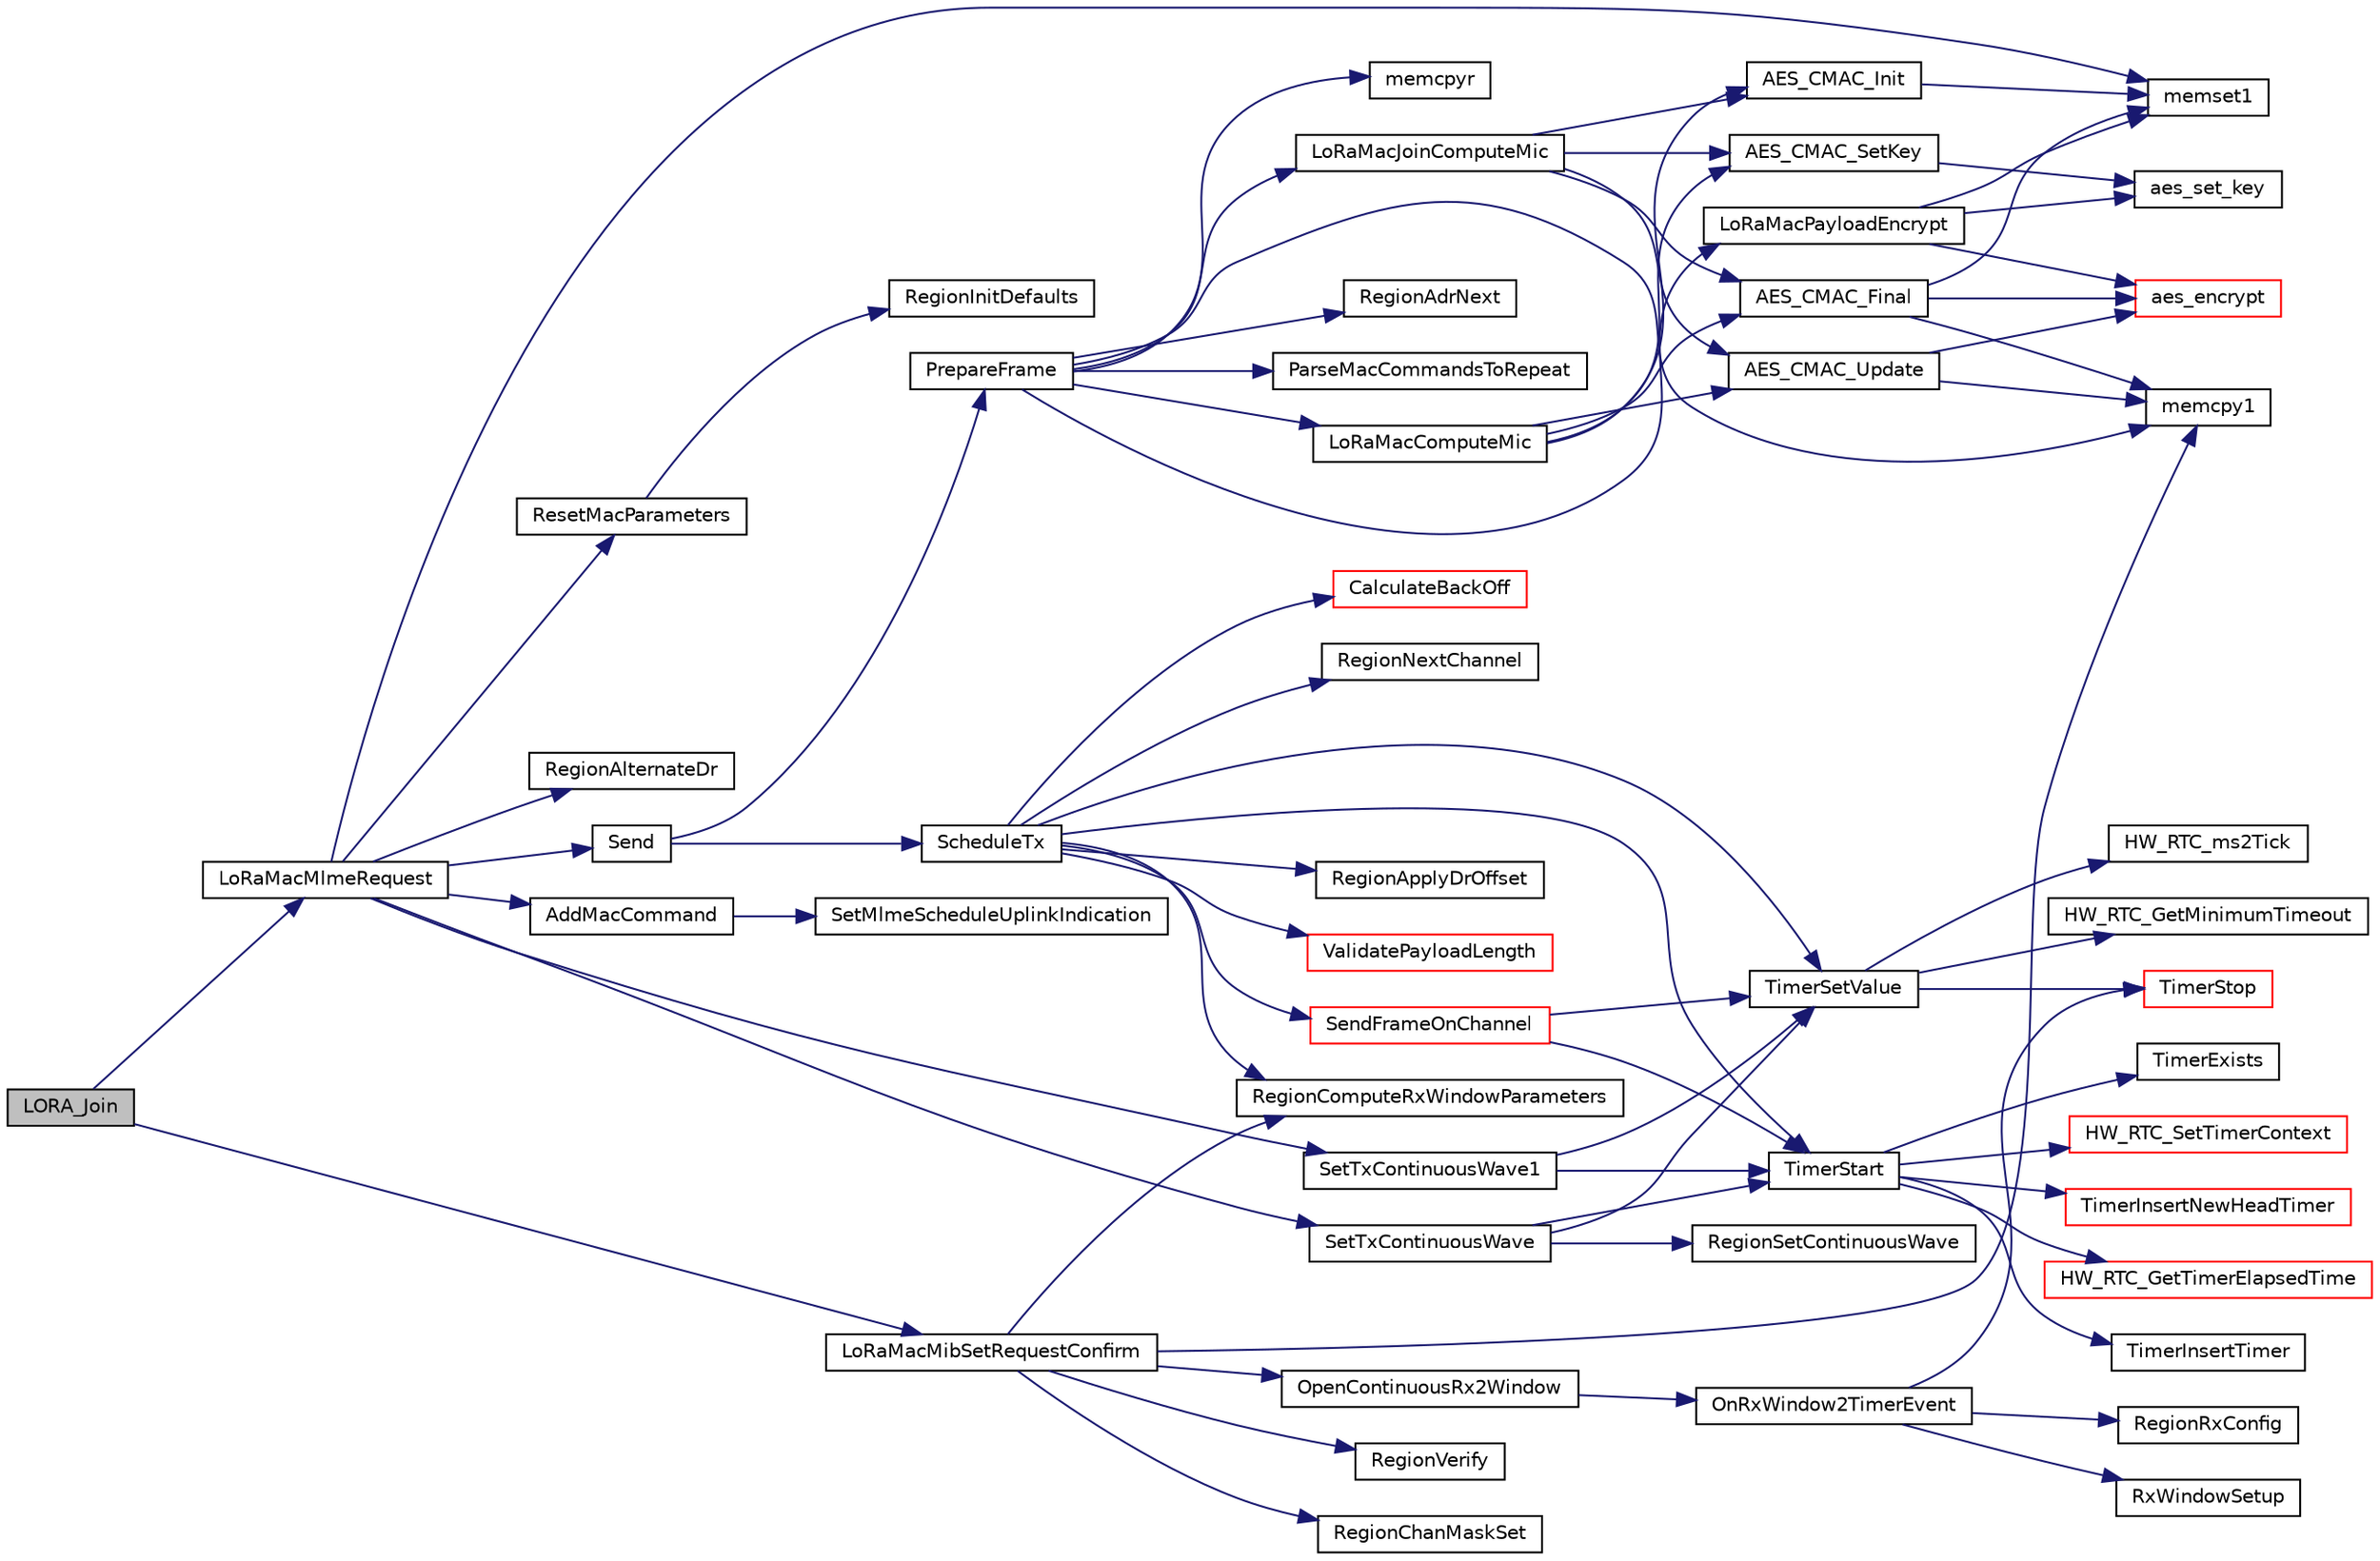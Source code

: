 digraph "LORA_Join"
{
  edge [fontname="Helvetica",fontsize="10",labelfontname="Helvetica",labelfontsize="10"];
  node [fontname="Helvetica",fontsize="10",shape=record];
  rankdir="LR";
  Node120 [label="LORA_Join",height=0.2,width=0.4,color="black", fillcolor="grey75", style="filled", fontcolor="black"];
  Node120 -> Node121 [color="midnightblue",fontsize="10",style="solid"];
  Node121 [label="LoRaMacMlmeRequest",height=0.2,width=0.4,color="black", fillcolor="white", style="filled",URL="$group___l_o_r_a_m_a_c.html#ga097113f30feecc17c780940ff74af33e",tooltip="LoRaMAC MLME-Request "];
  Node121 -> Node122 [color="midnightblue",fontsize="10",style="solid"];
  Node122 [label="memset1",height=0.2,width=0.4,color="black", fillcolor="white", style="filled",URL="$utilities_8c.html#a272ed6d691263d9762c98ed720b1fa3a",tooltip="Set size elements of dst array with value "];
  Node121 -> Node123 [color="midnightblue",fontsize="10",style="solid"];
  Node123 [label="ResetMacParameters",height=0.2,width=0.4,color="black", fillcolor="white", style="filled",URL="$_lo_ra_mac_8c.html#a43cd9df3787bdfb6062206215745e473",tooltip="Resets MAC specific parameters to default "];
  Node123 -> Node124 [color="midnightblue",fontsize="10",style="solid"];
  Node124 [label="RegionInitDefaults",height=0.2,width=0.4,color="black", fillcolor="white", style="filled",URL="$group___r_e_g_i_o_n.html#ga54b1b27a8431cd146b4dc33a894ee6db",tooltip="Initializes the channels masks and the channels. "];
  Node121 -> Node125 [color="midnightblue",fontsize="10",style="solid"];
  Node125 [label="RegionAlternateDr",height=0.2,width=0.4,color="black", fillcolor="white", style="filled",URL="$group___r_e_g_i_o_n.html#ga28f24373a279e7665ceb6cd4be30f558",tooltip="Alternates the datarate of the channel for the join request. "];
  Node121 -> Node126 [color="midnightblue",fontsize="10",style="solid"];
  Node126 [label="Send",height=0.2,width=0.4,color="black", fillcolor="white", style="filled",URL="$_lo_ra_mac_8c.html#a1d5d30b5cbe0349bab89375480c377bf",tooltip="LoRaMAC layer generic send frame "];
  Node126 -> Node127 [color="midnightblue",fontsize="10",style="solid"];
  Node127 [label="PrepareFrame",height=0.2,width=0.4,color="black", fillcolor="white", style="filled",URL="$_lo_ra_mac_8c.html#a1c2e41a970de949b0b59a8177cb8ef29",tooltip="LoRaMAC layer frame buffer initialization "];
  Node127 -> Node128 [color="midnightblue",fontsize="10",style="solid"];
  Node128 [label="memcpyr",height=0.2,width=0.4,color="black", fillcolor="white", style="filled",URL="$utilities_8c.html#a0cb4146b2cc797dcabcb7b0d50c64558",tooltip="Copies size elements of src array to dst array reversing the byte order "];
  Node127 -> Node129 [color="midnightblue",fontsize="10",style="solid"];
  Node129 [label="LoRaMacJoinComputeMic",height=0.2,width=0.4,color="black", fillcolor="white", style="filled",URL="$group___l_o_r_a_m_a_c___c_r_y_p_t_o.html#gac9216af326316c9e7f207d4e73aed199"];
  Node129 -> Node130 [color="midnightblue",fontsize="10",style="solid"];
  Node130 [label="AES_CMAC_Init",height=0.2,width=0.4,color="black", fillcolor="white", style="filled",URL="$cmac_8c.html#a0344ba56e27c8029332069892af08737"];
  Node130 -> Node122 [color="midnightblue",fontsize="10",style="solid"];
  Node129 -> Node131 [color="midnightblue",fontsize="10",style="solid"];
  Node131 [label="AES_CMAC_SetKey",height=0.2,width=0.4,color="black", fillcolor="white", style="filled",URL="$cmac_8c.html#a0cbe43f8858ba5fbf5bbd5f03e362170"];
  Node131 -> Node132 [color="midnightblue",fontsize="10",style="solid"];
  Node132 [label="aes_set_key",height=0.2,width=0.4,color="black", fillcolor="white", style="filled",URL="$aes_8c.html#a0ffc37ee1bbb50e7147bf6e7de5d73a1"];
  Node129 -> Node133 [color="midnightblue",fontsize="10",style="solid"];
  Node133 [label="AES_CMAC_Update",height=0.2,width=0.4,color="black", fillcolor="white", style="filled",URL="$cmac_8c.html#ad1be03bf3df1635dd5cbf8943f4d04f6"];
  Node133 -> Node134 [color="midnightblue",fontsize="10",style="solid"];
  Node134 [label="memcpy1",height=0.2,width=0.4,color="black", fillcolor="white", style="filled",URL="$utilities_8c.html#abfbe672c7136122f16c9214bc4ba8d21",tooltip="Copies size elements of src array to dst array "];
  Node133 -> Node135 [color="midnightblue",fontsize="10",style="solid"];
  Node135 [label="aes_encrypt",height=0.2,width=0.4,color="red", fillcolor="white", style="filled",URL="$aes_8c.html#ac88fd4e9cb53f78713a8fce1a6fcffc0"];
  Node129 -> Node141 [color="midnightblue",fontsize="10",style="solid"];
  Node141 [label="AES_CMAC_Final",height=0.2,width=0.4,color="black", fillcolor="white", style="filled",URL="$cmac_8c.html#a8ea4da33d50984199d8a91bc0ab86b15"];
  Node141 -> Node122 [color="midnightblue",fontsize="10",style="solid"];
  Node141 -> Node135 [color="midnightblue",fontsize="10",style="solid"];
  Node141 -> Node134 [color="midnightblue",fontsize="10",style="solid"];
  Node127 -> Node142 [color="midnightblue",fontsize="10",style="solid"];
  Node142 [label="RegionAdrNext",height=0.2,width=0.4,color="black", fillcolor="white", style="filled",URL="$group___r_e_g_i_o_n.html#ga08cac64beeadd0555460ca5e756a0792",tooltip="Calculates the next datarate to set, when ADR is on or off. "];
  Node127 -> Node134 [color="midnightblue",fontsize="10",style="solid"];
  Node127 -> Node143 [color="midnightblue",fontsize="10",style="solid"];
  Node143 [label="ParseMacCommandsToRepeat",height=0.2,width=0.4,color="black", fillcolor="white", style="filled",URL="$_lo_ra_mac_8c.html#a728bf951414ad5fdec0889f761f05962",tooltip="Parses the MAC commands which must be repeated. "];
  Node127 -> Node144 [color="midnightblue",fontsize="10",style="solid"];
  Node144 [label="LoRaMacPayloadEncrypt",height=0.2,width=0.4,color="black", fillcolor="white", style="filled",URL="$group___l_o_r_a_m_a_c___c_r_y_p_t_o.html#ga50339e60abea2186ca7e584b489718b1"];
  Node144 -> Node122 [color="midnightblue",fontsize="10",style="solid"];
  Node144 -> Node132 [color="midnightblue",fontsize="10",style="solid"];
  Node144 -> Node135 [color="midnightblue",fontsize="10",style="solid"];
  Node127 -> Node145 [color="midnightblue",fontsize="10",style="solid"];
  Node145 [label="LoRaMacComputeMic",height=0.2,width=0.4,color="black", fillcolor="white", style="filled",URL="$group___l_o_r_a_m_a_c___c_r_y_p_t_o.html#ga6ee265070494b83255e7fdc4dff985da",tooltip="Computes the LoRaMAC frame MIC field "];
  Node145 -> Node130 [color="midnightblue",fontsize="10",style="solid"];
  Node145 -> Node131 [color="midnightblue",fontsize="10",style="solid"];
  Node145 -> Node133 [color="midnightblue",fontsize="10",style="solid"];
  Node145 -> Node141 [color="midnightblue",fontsize="10",style="solid"];
  Node126 -> Node146 [color="midnightblue",fontsize="10",style="solid"];
  Node146 [label="ScheduleTx",height=0.2,width=0.4,color="black", fillcolor="white", style="filled",URL="$_lo_ra_mac_8c.html#afac9f47df560a2c63ebe868fcf531716"];
  Node146 -> Node147 [color="midnightblue",fontsize="10",style="solid"];
  Node147 [label="CalculateBackOff",height=0.2,width=0.4,color="red", fillcolor="white", style="filled",URL="$_lo_ra_mac_8c.html#ab13ebc898e6d4ecbb3deb43bf12e22cf"];
  Node146 -> Node154 [color="midnightblue",fontsize="10",style="solid"];
  Node154 [label="RegionNextChannel",height=0.2,width=0.4,color="black", fillcolor="white", style="filled",URL="$group___r_e_g_i_o_n.html#ga627b895f8bdd552639820ddfcfaa698e",tooltip="Searches and set the next random available channel "];
  Node146 -> Node155 [color="midnightblue",fontsize="10",style="solid"];
  Node155 [label="TimerSetValue",height=0.2,width=0.4,color="black", fillcolor="white", style="filled",URL="$time_server_8c.html#ad56c30124de6deefb3e32bbee2a4ba46",tooltip="Set timer new timeout value "];
  Node155 -> Node151 [color="midnightblue",fontsize="10",style="solid"];
  Node151 [label="HW_RTC_ms2Tick",height=0.2,width=0.4,color="black", fillcolor="white", style="filled",URL="$group___lory_s_d_k___r_t_c___functions.html#gab105bfcf0c8b346a1b20b158b8f8a86e",tooltip="converts time in ms to time in ticks "];
  Node155 -> Node156 [color="midnightblue",fontsize="10",style="solid"];
  Node156 [label="TimerStop",height=0.2,width=0.4,color="red", fillcolor="white", style="filled",URL="$time_server_8c.html#a8ae899c4e8a9abf49d825d6959aa6bcb",tooltip="Stops and removes the timer object from the list of timer events "];
  Node155 -> Node158 [color="midnightblue",fontsize="10",style="solid"];
  Node158 [label="HW_RTC_GetMinimumTimeout",height=0.2,width=0.4,color="black", fillcolor="white", style="filled",URL="$group___lory_s_d_k___r_t_c___functions.html#ga254f9e5c17daff978fef15be01021c51",tooltip="Return the minimum timeout the RTC is able to handle "];
  Node146 -> Node165 [color="midnightblue",fontsize="10",style="solid"];
  Node165 [label="TimerStart",height=0.2,width=0.4,color="black", fillcolor="white", style="filled",URL="$time_server_8c.html#acd2c1f05aa1976f3bbedd389c8710a78",tooltip="Starts and adds the timer object to the list of timer events "];
  Node165 -> Node166 [color="midnightblue",fontsize="10",style="solid"];
  Node166 [label="TimerExists",height=0.2,width=0.4,color="black", fillcolor="white", style="filled",URL="$time_server_8c.html#a496e7edd41e6441d879e27d0043444f5",tooltip="Check if the Object to be added is not already in the list "];
  Node165 -> Node167 [color="midnightblue",fontsize="10",style="solid"];
  Node167 [label="HW_RTC_SetTimerContext",height=0.2,width=0.4,color="red", fillcolor="white", style="filled",URL="$group___lory_s_d_k___r_t_c___functions.html#gad0a54228cfe8473d90b901ebd76de1d5",tooltip="Set the RTC timer Reference "];
  Node165 -> Node168 [color="midnightblue",fontsize="10",style="solid"];
  Node168 [label="TimerInsertNewHeadTimer",height=0.2,width=0.4,color="red", fillcolor="white", style="filled",URL="$time_server_8c.html#abeff03f3b0a3356be8c833bb93d24458",tooltip="Adds or replace the head timer of the list. "];
  Node165 -> Node159 [color="midnightblue",fontsize="10",style="solid"];
  Node159 [label="HW_RTC_GetTimerElapsedTime",height=0.2,width=0.4,color="red", fillcolor="white", style="filled",URL="$group___lory_s_d_k___r_t_c___functions.html#ga7961116aa831950b62a413ecbbcfb02a",tooltip="Get the RTC timer elapsed time since the last Reference was set "];
  Node165 -> Node169 [color="midnightblue",fontsize="10",style="solid"];
  Node169 [label="TimerInsertTimer",height=0.2,width=0.4,color="black", fillcolor="white", style="filled",URL="$time_server_8c.html#a0901cb54acad3ea19d052c0d00d547e3",tooltip="Adds a timer to the list. "];
  Node146 -> Node170 [color="midnightblue",fontsize="10",style="solid"];
  Node170 [label="RegionComputeRxWindowParameters",height=0.2,width=0.4,color="black", fillcolor="white", style="filled",URL="$group___r_e_g_i_o_n.html#gabd3eb4e7db9b7987fabb9568f733a2b9"];
  Node146 -> Node171 [color="midnightblue",fontsize="10",style="solid"];
  Node171 [label="RegionApplyDrOffset",height=0.2,width=0.4,color="black", fillcolor="white", style="filled",URL="$group___r_e_g_i_o_n.html#gab62221e1ca566a89f4b450b30bfb95a7",tooltip="Computes new datarate according to the given offset "];
  Node146 -> Node172 [color="midnightblue",fontsize="10",style="solid"];
  Node172 [label="ValidatePayloadLength",height=0.2,width=0.4,color="red", fillcolor="white", style="filled",URL="$_lo_ra_mac_8c.html#ab496fc8c52b4322c7735a8a38c815c89",tooltip="Validates if the payload fits into the frame, taking the datarate into account. "];
  Node146 -> Node174 [color="midnightblue",fontsize="10",style="solid"];
  Node174 [label="SendFrameOnChannel",height=0.2,width=0.4,color="red", fillcolor="white", style="filled",URL="$_lo_ra_mac_8c.html#a2a974677f0401e2575148082667331de",tooltip="LoRaMAC layer prepared frame buffer transmission with channel specification "];
  Node174 -> Node155 [color="midnightblue",fontsize="10",style="solid"];
  Node174 -> Node165 [color="midnightblue",fontsize="10",style="solid"];
  Node121 -> Node176 [color="midnightblue",fontsize="10",style="solid"];
  Node176 [label="AddMacCommand",height=0.2,width=0.4,color="black", fillcolor="white", style="filled",URL="$_lo_ra_mac_8c.html#ab27d901e29d6f16957f783c94781ef70",tooltip="Adds a new MAC command to be sent. "];
  Node176 -> Node177 [color="midnightblue",fontsize="10",style="solid"];
  Node177 [label="SetMlmeScheduleUplinkIndication",height=0.2,width=0.4,color="black", fillcolor="white", style="filled",URL="$_lo_ra_mac_8c.html#ab0c0f938f7421b03f6890047f20df489",tooltip="Configures the events to trigger an MLME-Indication with a MLME type of MLME_SCHEDULE_UPLINK. "];
  Node121 -> Node178 [color="midnightblue",fontsize="10",style="solid"];
  Node178 [label="SetTxContinuousWave",height=0.2,width=0.4,color="black", fillcolor="white", style="filled",URL="$_lo_ra_mac_8c.html#a6a476e328faedf4544aa63adf40f931e",tooltip="Sets the radio in continuous transmission mode "];
  Node178 -> Node179 [color="midnightblue",fontsize="10",style="solid"];
  Node179 [label="RegionSetContinuousWave",height=0.2,width=0.4,color="black", fillcolor="white", style="filled",URL="$group___r_e_g_i_o_n.html#ga22327f217ed10d84c89b6785143be5b8",tooltip="Sets the radio into continuous wave mode. "];
  Node178 -> Node155 [color="midnightblue",fontsize="10",style="solid"];
  Node178 -> Node165 [color="midnightblue",fontsize="10",style="solid"];
  Node121 -> Node180 [color="midnightblue",fontsize="10",style="solid"];
  Node180 [label="SetTxContinuousWave1",height=0.2,width=0.4,color="black", fillcolor="white", style="filled",URL="$_lo_ra_mac_8c.html#a1974034d3a6ef2a0c38f4f853cfb62fb",tooltip="Sets the radio in continuous transmission mode "];
  Node180 -> Node155 [color="midnightblue",fontsize="10",style="solid"];
  Node180 -> Node165 [color="midnightblue",fontsize="10",style="solid"];
  Node120 -> Node181 [color="midnightblue",fontsize="10",style="solid"];
  Node181 [label="LoRaMacMibSetRequestConfirm",height=0.2,width=0.4,color="black", fillcolor="white", style="filled",URL="$group___l_o_r_a_m_a_c.html#ga7a4ee0ced221591206b09630d4a70844",tooltip="LoRaMAC MIB-Set "];
  Node181 -> Node170 [color="midnightblue",fontsize="10",style="solid"];
  Node181 -> Node182 [color="midnightblue",fontsize="10",style="solid"];
  Node182 [label="OpenContinuousRx2Window",height=0.2,width=0.4,color="black", fillcolor="white", style="filled",URL="$_lo_ra_mac_8c.html#aeadfc508b9129926685664bc456db4f6",tooltip="Opens up a continuous RX 2 window. This is used for class c devices. "];
  Node182 -> Node183 [color="midnightblue",fontsize="10",style="solid"];
  Node183 [label="OnRxWindow2TimerEvent",height=0.2,width=0.4,color="black", fillcolor="white", style="filled",URL="$_lo_ra_mac_8c.html#a280d52c79c5de2428ef3f1e361043b23",tooltip="Function executed on second Rx window timer event "];
  Node183 -> Node156 [color="midnightblue",fontsize="10",style="solid"];
  Node183 -> Node184 [color="midnightblue",fontsize="10",style="solid"];
  Node184 [label="RegionRxConfig",height=0.2,width=0.4,color="black", fillcolor="white", style="filled",URL="$group___r_e_g_i_o_n.html#gaf89984d30239d6597190409068031465",tooltip="Configuration of the RX windows. "];
  Node183 -> Node185 [color="midnightblue",fontsize="10",style="solid"];
  Node185 [label="RxWindowSetup",height=0.2,width=0.4,color="black", fillcolor="white", style="filled",URL="$_lo_ra_mac_8c.html#a665f9a0f2130f97e3a3cc3ba8c14c208",tooltip="Initializes and opens the reception window "];
  Node181 -> Node134 [color="midnightblue",fontsize="10",style="solid"];
  Node181 -> Node186 [color="midnightblue",fontsize="10",style="solid"];
  Node186 [label="RegionVerify",height=0.2,width=0.4,color="black", fillcolor="white", style="filled",URL="$group___r_e_g_i_o_n.html#ga7c1ff626bc1131889fa8de3197a1093a",tooltip="Verifies a parameter. "];
  Node181 -> Node187 [color="midnightblue",fontsize="10",style="solid"];
  Node187 [label="RegionChanMaskSet",height=0.2,width=0.4,color="black", fillcolor="white", style="filled",URL="$group___r_e_g_i_o_n.html#ga795ed3c13f4c8d03e39298fd64e5b2df",tooltip="Sets a channels mask. "];
}
